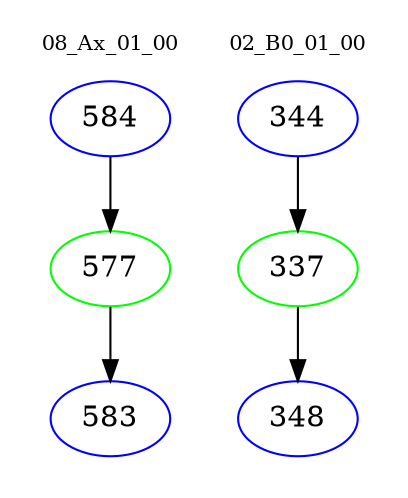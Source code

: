 digraph{
subgraph cluster_0 {
color = white
label = "08_Ax_01_00";
fontsize=10;
T0_584 [label="584", color="blue"]
T0_584 -> T0_577 [color="black"]
T0_577 [label="577", color="green"]
T0_577 -> T0_583 [color="black"]
T0_583 [label="583", color="blue"]
}
subgraph cluster_1 {
color = white
label = "02_B0_01_00";
fontsize=10;
T1_344 [label="344", color="blue"]
T1_344 -> T1_337 [color="black"]
T1_337 [label="337", color="green"]
T1_337 -> T1_348 [color="black"]
T1_348 [label="348", color="blue"]
}
}
